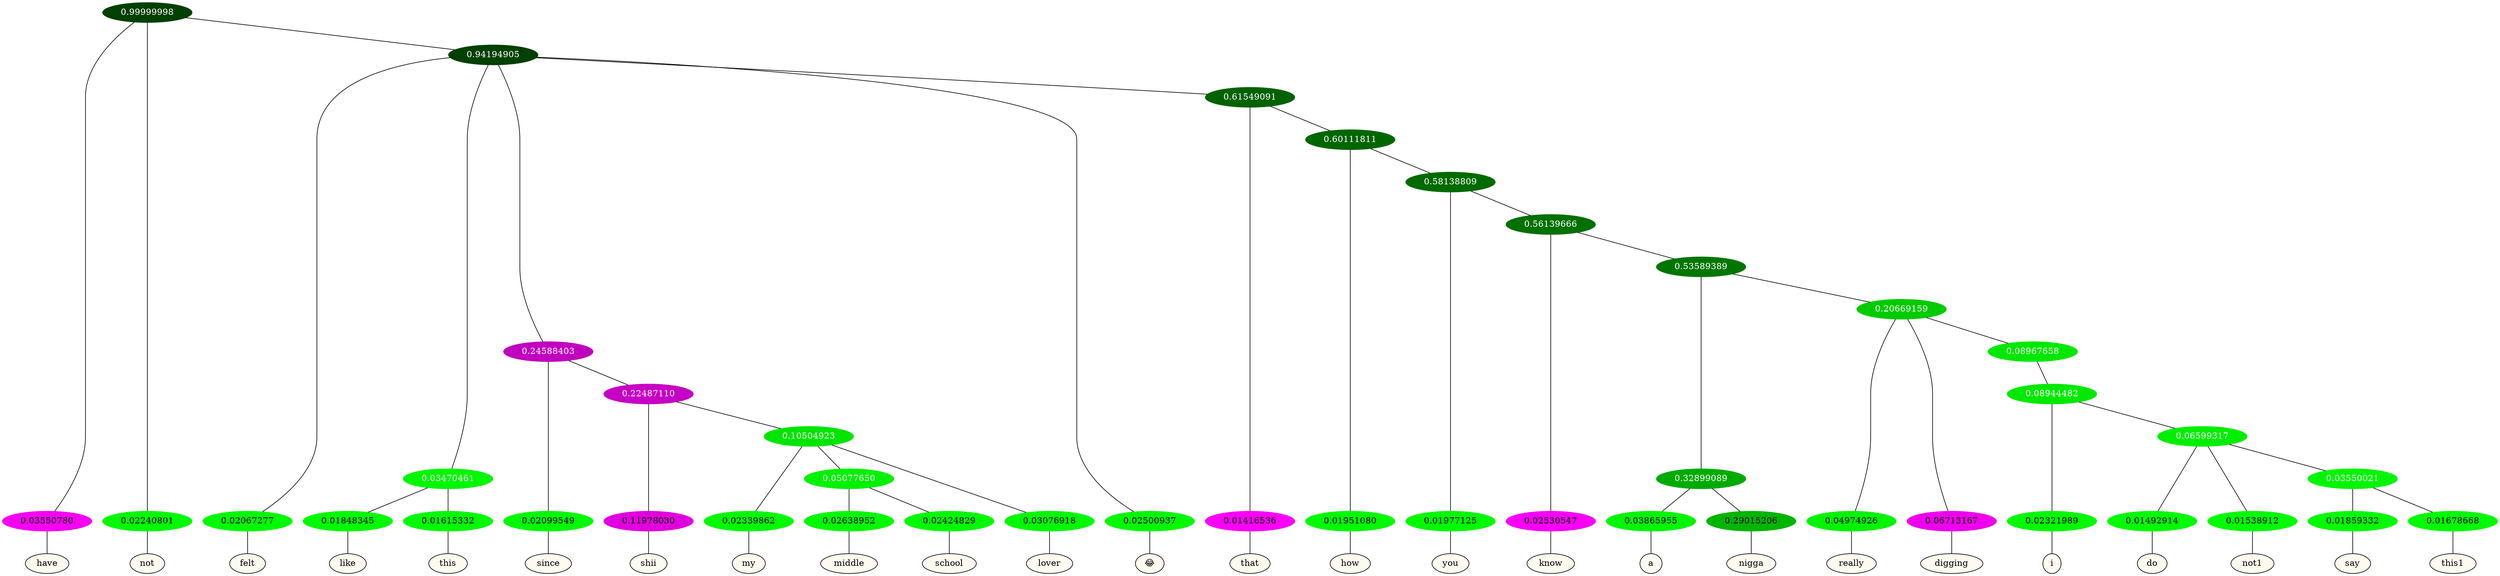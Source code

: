 graph {
	node [format=png height=0.15 nodesep=0.001 ordering=out overlap=prism overlap_scaling=0.01 ranksep=0.001 ratio=0.2 style=filled width=0.15]
	{
		rank=same
		a_w_1 [label=have color=black fillcolor=floralwhite style="filled,solid"]
		a_w_2 [label=not color=black fillcolor=floralwhite style="filled,solid"]
		a_w_4 [label=felt color=black fillcolor=floralwhite style="filled,solid"]
		a_w_9 [label=like color=black fillcolor=floralwhite style="filled,solid"]
		a_w_10 [label=this color=black fillcolor=floralwhite style="filled,solid"]
		a_w_11 [label=since color=black fillcolor=floralwhite style="filled,solid"]
		a_w_15 [label=shii color=black fillcolor=floralwhite style="filled,solid"]
		a_w_19 [label=my color=black fillcolor=floralwhite style="filled,solid"]
		a_w_24 [label=middle color=black fillcolor=floralwhite style="filled,solid"]
		a_w_25 [label=school color=black fillcolor=floralwhite style="filled,solid"]
		a_w_21 [label=lover color=black fillcolor=floralwhite style="filled,solid"]
		a_w_7 [label="😂" color=black fillcolor=floralwhite style="filled,solid"]
		a_w_13 [label=that color=black fillcolor=floralwhite style="filled,solid"]
		a_w_17 [label=how color=black fillcolor=floralwhite style="filled,solid"]
		a_w_22 [label=you color=black fillcolor=floralwhite style="filled,solid"]
		a_w_26 [label=know color=black fillcolor=floralwhite style="filled,solid"]
		a_w_30 [label=a color=black fillcolor=floralwhite style="filled,solid"]
		a_w_31 [label=nigga color=black fillcolor=floralwhite style="filled,solid"]
		a_w_32 [label=really color=black fillcolor=floralwhite style="filled,solid"]
		a_w_33 [label=digging color=black fillcolor=floralwhite style="filled,solid"]
		a_w_36 [label=i color=black fillcolor=floralwhite style="filled,solid"]
		a_w_38 [label=do color=black fillcolor=floralwhite style="filled,solid"]
		a_w_39 [label=not1 color=black fillcolor=floralwhite style="filled,solid"]
		a_w_41 [label=say color=black fillcolor=floralwhite style="filled,solid"]
		a_w_42 [label=this1 color=black fillcolor=floralwhite style="filled,solid"]
	}
	a_n_1 -- a_w_1
	a_n_2 -- a_w_2
	a_n_4 -- a_w_4
	a_n_9 -- a_w_9
	a_n_10 -- a_w_10
	a_n_11 -- a_w_11
	a_n_15 -- a_w_15
	a_n_19 -- a_w_19
	a_n_24 -- a_w_24
	a_n_25 -- a_w_25
	a_n_21 -- a_w_21
	a_n_7 -- a_w_7
	a_n_13 -- a_w_13
	a_n_17 -- a_w_17
	a_n_22 -- a_w_22
	a_n_26 -- a_w_26
	a_n_30 -- a_w_30
	a_n_31 -- a_w_31
	a_n_32 -- a_w_32
	a_n_33 -- a_w_33
	a_n_36 -- a_w_36
	a_n_38 -- a_w_38
	a_n_39 -- a_w_39
	a_n_41 -- a_w_41
	a_n_42 -- a_w_42
	{
		rank=same
		a_n_1 [label=0.03550780 color="0.835 1.000 0.964" fontcolor=black]
		a_n_2 [label=0.02240801 color="0.334 1.000 0.978" fontcolor=black]
		a_n_4 [label=0.02067277 color="0.334 1.000 0.979" fontcolor=black]
		a_n_9 [label=0.01848345 color="0.334 1.000 0.982" fontcolor=black]
		a_n_10 [label=0.01615332 color="0.334 1.000 0.984" fontcolor=black]
		a_n_11 [label=0.02099549 color="0.334 1.000 0.979" fontcolor=black]
		a_n_15 [label=0.11978030 color="0.835 1.000 0.880" fontcolor=black]
		a_n_19 [label=0.02339862 color="0.334 1.000 0.977" fontcolor=black]
		a_n_24 [label=0.02638952 color="0.334 1.000 0.974" fontcolor=black]
		a_n_25 [label=0.02424829 color="0.334 1.000 0.976" fontcolor=black]
		a_n_21 [label=0.03076918 color="0.334 1.000 0.969" fontcolor=black]
		a_n_7 [label=0.02500937 color="0.334 1.000 0.975" fontcolor=black]
		a_n_13 [label=0.01416536 color="0.835 1.000 0.986" fontcolor=black]
		a_n_17 [label=0.01951080 color="0.334 1.000 0.980" fontcolor=black]
		a_n_22 [label=0.01977125 color="0.334 1.000 0.980" fontcolor=black]
		a_n_26 [label=0.02530547 color="0.835 1.000 0.975" fontcolor=black]
		a_n_30 [label=0.03865955 color="0.334 1.000 0.961" fontcolor=black]
		a_n_31 [label=0.29015206 color="0.334 1.000 0.710" fontcolor=black]
		a_n_32 [label=0.04974926 color="0.334 1.000 0.950" fontcolor=black]
		a_n_33 [label=0.06713167 color="0.835 1.000 0.933" fontcolor=black]
		a_n_36 [label=0.02321989 color="0.334 1.000 0.977" fontcolor=black]
		a_n_38 [label=0.01492914 color="0.334 1.000 0.985" fontcolor=black]
		a_n_39 [label=0.01538912 color="0.334 1.000 0.985" fontcolor=black]
		a_n_41 [label=0.01859332 color="0.334 1.000 0.981" fontcolor=black]
		a_n_42 [label=0.01678668 color="0.334 1.000 0.983" fontcolor=black]
	}
	a_n_0 [label=0.99999998 color="0.334 1.000 0.250" fontcolor=grey99]
	a_n_0 -- a_n_1
	a_n_0 -- a_n_2
	a_n_3 [label=0.94194905 color="0.334 1.000 0.250" fontcolor=grey99]
	a_n_0 -- a_n_3
	a_n_3 -- a_n_4
	a_n_5 [label=0.03470461 color="0.334 1.000 0.965" fontcolor=grey99]
	a_n_3 -- a_n_5
	a_n_6 [label=0.24588403 color="0.835 1.000 0.754" fontcolor=grey99]
	a_n_3 -- a_n_6
	a_n_3 -- a_n_7
	a_n_8 [label=0.61549091 color="0.334 1.000 0.385" fontcolor=grey99]
	a_n_3 -- a_n_8
	a_n_5 -- a_n_9
	a_n_5 -- a_n_10
	a_n_6 -- a_n_11
	a_n_12 [label=0.22487110 color="0.835 1.000 0.775" fontcolor=grey99]
	a_n_6 -- a_n_12
	a_n_8 -- a_n_13
	a_n_14 [label=0.60111811 color="0.334 1.000 0.399" fontcolor=grey99]
	a_n_8 -- a_n_14
	a_n_12 -- a_n_15
	a_n_16 [label=0.10504923 color="0.334 1.000 0.895" fontcolor=grey99]
	a_n_12 -- a_n_16
	a_n_14 -- a_n_17
	a_n_18 [label=0.58138809 color="0.334 1.000 0.419" fontcolor=grey99]
	a_n_14 -- a_n_18
	a_n_16 -- a_n_19
	a_n_20 [label=0.05077650 color="0.334 1.000 0.949" fontcolor=grey99]
	a_n_16 -- a_n_20
	a_n_16 -- a_n_21
	a_n_18 -- a_n_22
	a_n_23 [label=0.56139666 color="0.334 1.000 0.439" fontcolor=grey99]
	a_n_18 -- a_n_23
	a_n_20 -- a_n_24
	a_n_20 -- a_n_25
	a_n_23 -- a_n_26
	a_n_27 [label=0.53589389 color="0.334 1.000 0.464" fontcolor=grey99]
	a_n_23 -- a_n_27
	a_n_28 [label=0.32899089 color="0.334 1.000 0.671" fontcolor=grey99]
	a_n_27 -- a_n_28
	a_n_29 [label=0.20669159 color="0.334 1.000 0.793" fontcolor=grey99]
	a_n_27 -- a_n_29
	a_n_28 -- a_n_30
	a_n_28 -- a_n_31
	a_n_29 -- a_n_32
	a_n_29 -- a_n_33
	a_n_34 [label=0.08967658 color="0.334 1.000 0.910" fontcolor=grey99]
	a_n_29 -- a_n_34
	a_n_35 [label=0.08944482 color="0.334 1.000 0.911" fontcolor=grey99]
	a_n_34 -- a_n_35
	a_n_35 -- a_n_36
	a_n_37 [label=0.06599317 color="0.334 1.000 0.934" fontcolor=grey99]
	a_n_35 -- a_n_37
	a_n_37 -- a_n_38
	a_n_37 -- a_n_39
	a_n_40 [label=0.03550021 color="0.334 1.000 0.964" fontcolor=grey99]
	a_n_37 -- a_n_40
	a_n_40 -- a_n_41
	a_n_40 -- a_n_42
}
